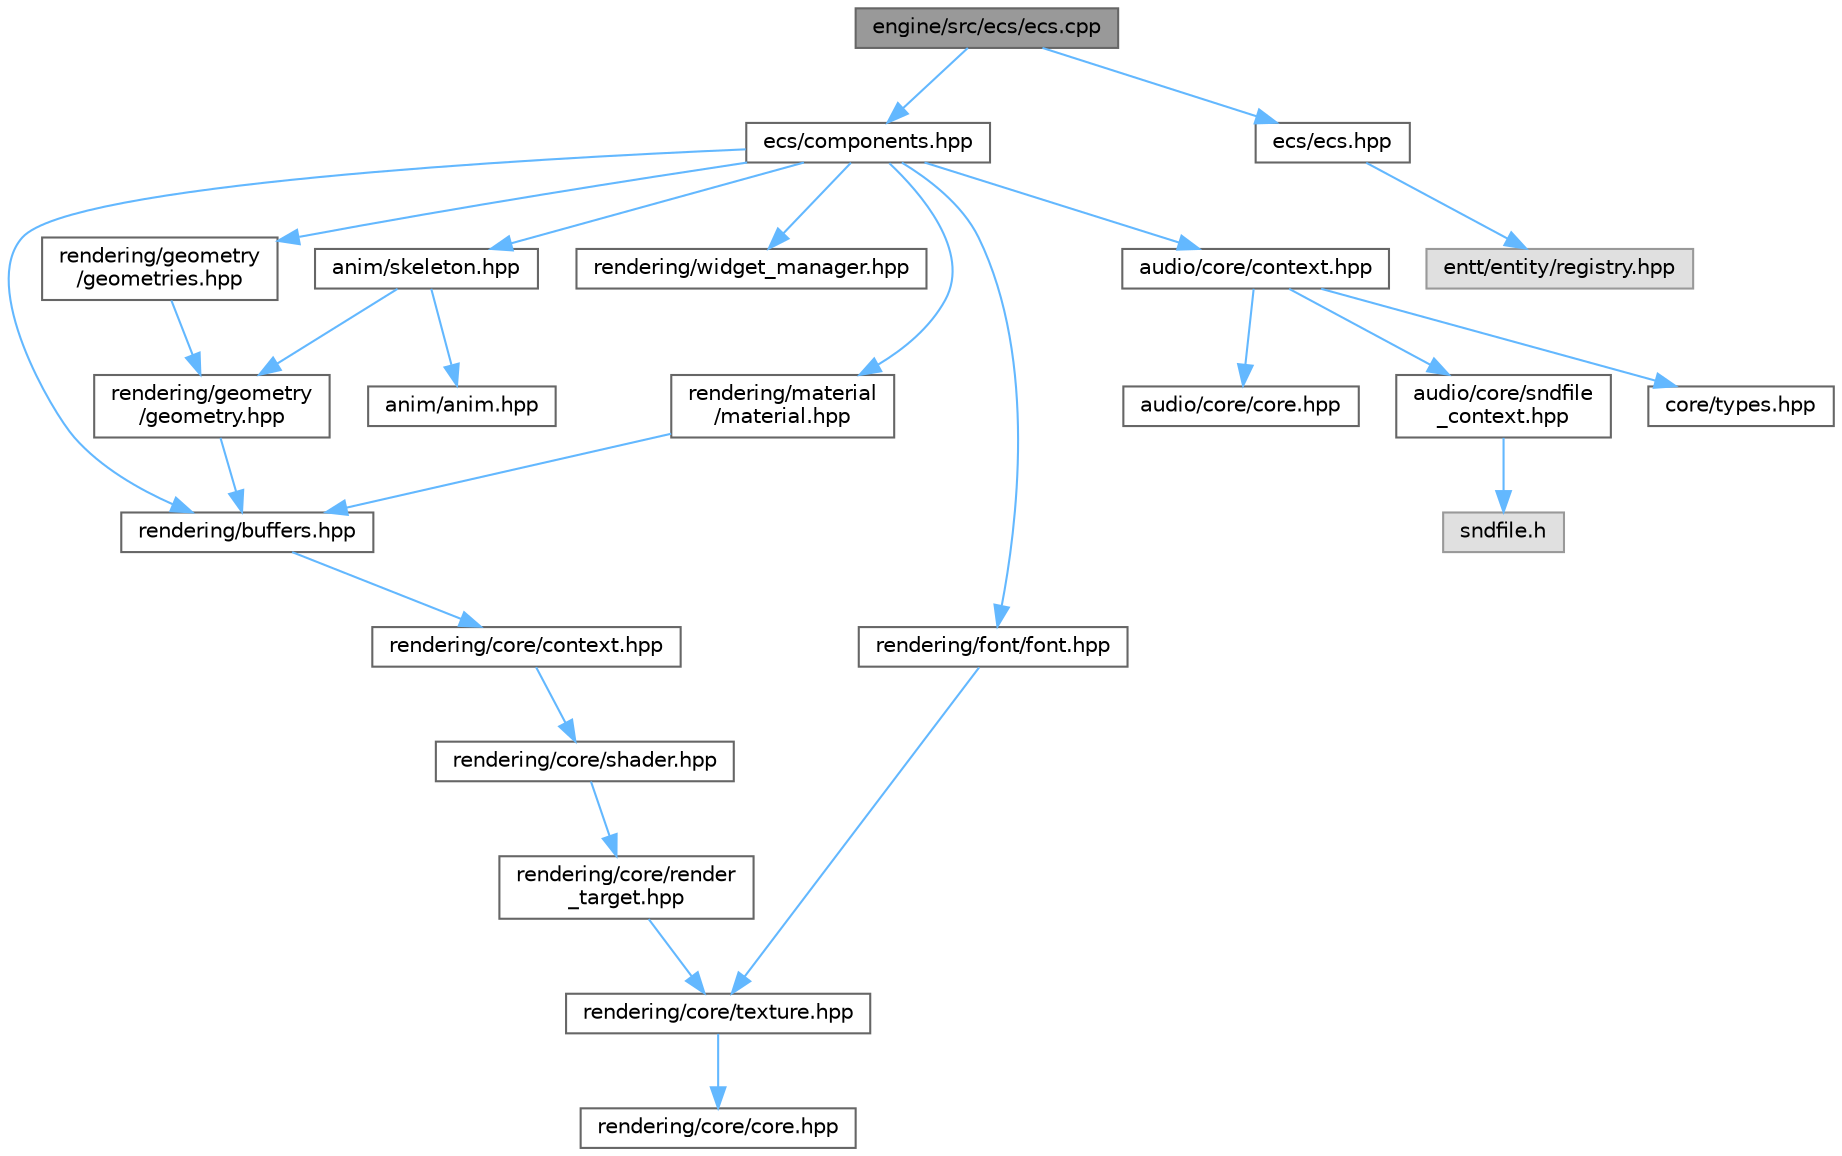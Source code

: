 digraph "engine/src/ecs/ecs.cpp"
{
 // LATEX_PDF_SIZE
  bgcolor="transparent";
  edge [fontname=Helvetica,fontsize=10,labelfontname=Helvetica,labelfontsize=10];
  node [fontname=Helvetica,fontsize=10,shape=box,height=0.2,width=0.4];
  Node1 [id="Node000001",label="engine/src/ecs/ecs.cpp",height=0.2,width=0.4,color="gray40", fillcolor="grey60", style="filled", fontcolor="black",tooltip=" "];
  Node1 -> Node2 [id="edge76_Node000001_Node000002",color="steelblue1",style="solid",tooltip=" "];
  Node2 [id="Node000002",label="ecs/components.hpp",height=0.2,width=0.4,color="grey40", fillcolor="white", style="filled",URL="$components_8hpp.html",tooltip=" "];
  Node2 -> Node3 [id="edge77_Node000002_Node000003",color="steelblue1",style="solid",tooltip=" "];
  Node3 [id="Node000003",label="rendering/geometry\l/geometries.hpp",height=0.2,width=0.4,color="grey40", fillcolor="white", style="filled",URL="$geometries_8hpp.html",tooltip=" "];
  Node3 -> Node4 [id="edge78_Node000003_Node000004",color="steelblue1",style="solid",tooltip=" "];
  Node4 [id="Node000004",label="rendering/geometry\l/geometry.hpp",height=0.2,width=0.4,color="grey40", fillcolor="white", style="filled",URL="$geometry_8hpp.html",tooltip=" "];
  Node4 -> Node5 [id="edge79_Node000004_Node000005",color="steelblue1",style="solid",tooltip=" "];
  Node5 [id="Node000005",label="rendering/buffers.hpp",height=0.2,width=0.4,color="grey40", fillcolor="white", style="filled",URL="$buffers_8hpp.html",tooltip=" "];
  Node5 -> Node6 [id="edge80_Node000005_Node000006",color="steelblue1",style="solid",tooltip=" "];
  Node6 [id="Node000006",label="rendering/core/context.hpp",height=0.2,width=0.4,color="grey40", fillcolor="white", style="filled",URL="$rendering_2core_2context_8hpp.html",tooltip=" "];
  Node6 -> Node7 [id="edge81_Node000006_Node000007",color="steelblue1",style="solid",tooltip=" "];
  Node7 [id="Node000007",label="rendering/core/shader.hpp",height=0.2,width=0.4,color="grey40", fillcolor="white", style="filled",URL="$shader_8hpp.html",tooltip=" "];
  Node7 -> Node8 [id="edge82_Node000007_Node000008",color="steelblue1",style="solid",tooltip=" "];
  Node8 [id="Node000008",label="rendering/core/render\l_target.hpp",height=0.2,width=0.4,color="grey40", fillcolor="white", style="filled",URL="$render__target_8hpp.html",tooltip=" "];
  Node8 -> Node9 [id="edge83_Node000008_Node000009",color="steelblue1",style="solid",tooltip=" "];
  Node9 [id="Node000009",label="rendering/core/texture.hpp",height=0.2,width=0.4,color="grey40", fillcolor="white", style="filled",URL="$texture_8hpp.html",tooltip=" "];
  Node9 -> Node10 [id="edge84_Node000009_Node000010",color="steelblue1",style="solid",tooltip=" "];
  Node10 [id="Node000010",label="rendering/core/core.hpp",height=0.2,width=0.4,color="grey40", fillcolor="white", style="filled",URL="$rendering_2core_2core_8hpp.html",tooltip=" "];
  Node2 -> Node11 [id="edge85_Node000002_Node000011",color="steelblue1",style="solid",tooltip=" "];
  Node11 [id="Node000011",label="rendering/material\l/material.hpp",height=0.2,width=0.4,color="grey40", fillcolor="white", style="filled",URL="$material_8hpp.html",tooltip=" "];
  Node11 -> Node5 [id="edge86_Node000011_Node000005",color="steelblue1",style="solid",tooltip=" "];
  Node2 -> Node5 [id="edge87_Node000002_Node000005",color="steelblue1",style="solid",tooltip=" "];
  Node2 -> Node12 [id="edge88_Node000002_Node000012",color="steelblue1",style="solid",tooltip=" "];
  Node12 [id="Node000012",label="rendering/font/font.hpp",height=0.2,width=0.4,color="grey40", fillcolor="white", style="filled",URL="$font_8hpp.html",tooltip=" "];
  Node12 -> Node9 [id="edge89_Node000012_Node000009",color="steelblue1",style="solid",tooltip=" "];
  Node2 -> Node13 [id="edge90_Node000002_Node000013",color="steelblue1",style="solid",tooltip=" "];
  Node13 [id="Node000013",label="rendering/widget_manager.hpp",height=0.2,width=0.4,color="grey40", fillcolor="white", style="filled",URL="$widget__manager_8hpp.html",tooltip=" "];
  Node2 -> Node14 [id="edge91_Node000002_Node000014",color="steelblue1",style="solid",tooltip=" "];
  Node14 [id="Node000014",label="anim/skeleton.hpp",height=0.2,width=0.4,color="grey40", fillcolor="white", style="filled",URL="$skeleton_8hpp.html",tooltip=" "];
  Node14 -> Node15 [id="edge92_Node000014_Node000015",color="steelblue1",style="solid",tooltip=" "];
  Node15 [id="Node000015",label="anim/anim.hpp",height=0.2,width=0.4,color="grey40", fillcolor="white", style="filled",URL="$anim_8hpp.html",tooltip=" "];
  Node14 -> Node4 [id="edge93_Node000014_Node000004",color="steelblue1",style="solid",tooltip=" "];
  Node2 -> Node16 [id="edge94_Node000002_Node000016",color="steelblue1",style="solid",tooltip=" "];
  Node16 [id="Node000016",label="audio/core/context.hpp",height=0.2,width=0.4,color="grey40", fillcolor="white", style="filled",URL="$audio_2core_2context_8hpp.html",tooltip=" "];
  Node16 -> Node17 [id="edge95_Node000016_Node000017",color="steelblue1",style="solid",tooltip=" "];
  Node17 [id="Node000017",label="audio/core/core.hpp",height=0.2,width=0.4,color="grey40", fillcolor="white", style="filled",URL="$audio_2core_2core_8hpp.html",tooltip=" "];
  Node16 -> Node18 [id="edge96_Node000016_Node000018",color="steelblue1",style="solid",tooltip=" "];
  Node18 [id="Node000018",label="audio/core/sndfile\l_context.hpp",height=0.2,width=0.4,color="grey40", fillcolor="white", style="filled",URL="$sndfile__context_8hpp.html",tooltip=" "];
  Node18 -> Node19 [id="edge97_Node000018_Node000019",color="steelblue1",style="solid",tooltip=" "];
  Node19 [id="Node000019",label="sndfile.h",height=0.2,width=0.4,color="grey60", fillcolor="#E0E0E0", style="filled",tooltip=" "];
  Node16 -> Node20 [id="edge98_Node000016_Node000020",color="steelblue1",style="solid",tooltip=" "];
  Node20 [id="Node000020",label="core/types.hpp",height=0.2,width=0.4,color="grey40", fillcolor="white", style="filled",URL="$types_8hpp.html",tooltip=" "];
  Node1 -> Node21 [id="edge99_Node000001_Node000021",color="steelblue1",style="solid",tooltip=" "];
  Node21 [id="Node000021",label="ecs/ecs.hpp",height=0.2,width=0.4,color="grey40", fillcolor="white", style="filled",URL="$ecs_8hpp.html",tooltip=" "];
  Node21 -> Node22 [id="edge100_Node000021_Node000022",color="steelblue1",style="solid",tooltip=" "];
  Node22 [id="Node000022",label="entt/entity/registry.hpp",height=0.2,width=0.4,color="grey60", fillcolor="#E0E0E0", style="filled",tooltip=" "];
}
